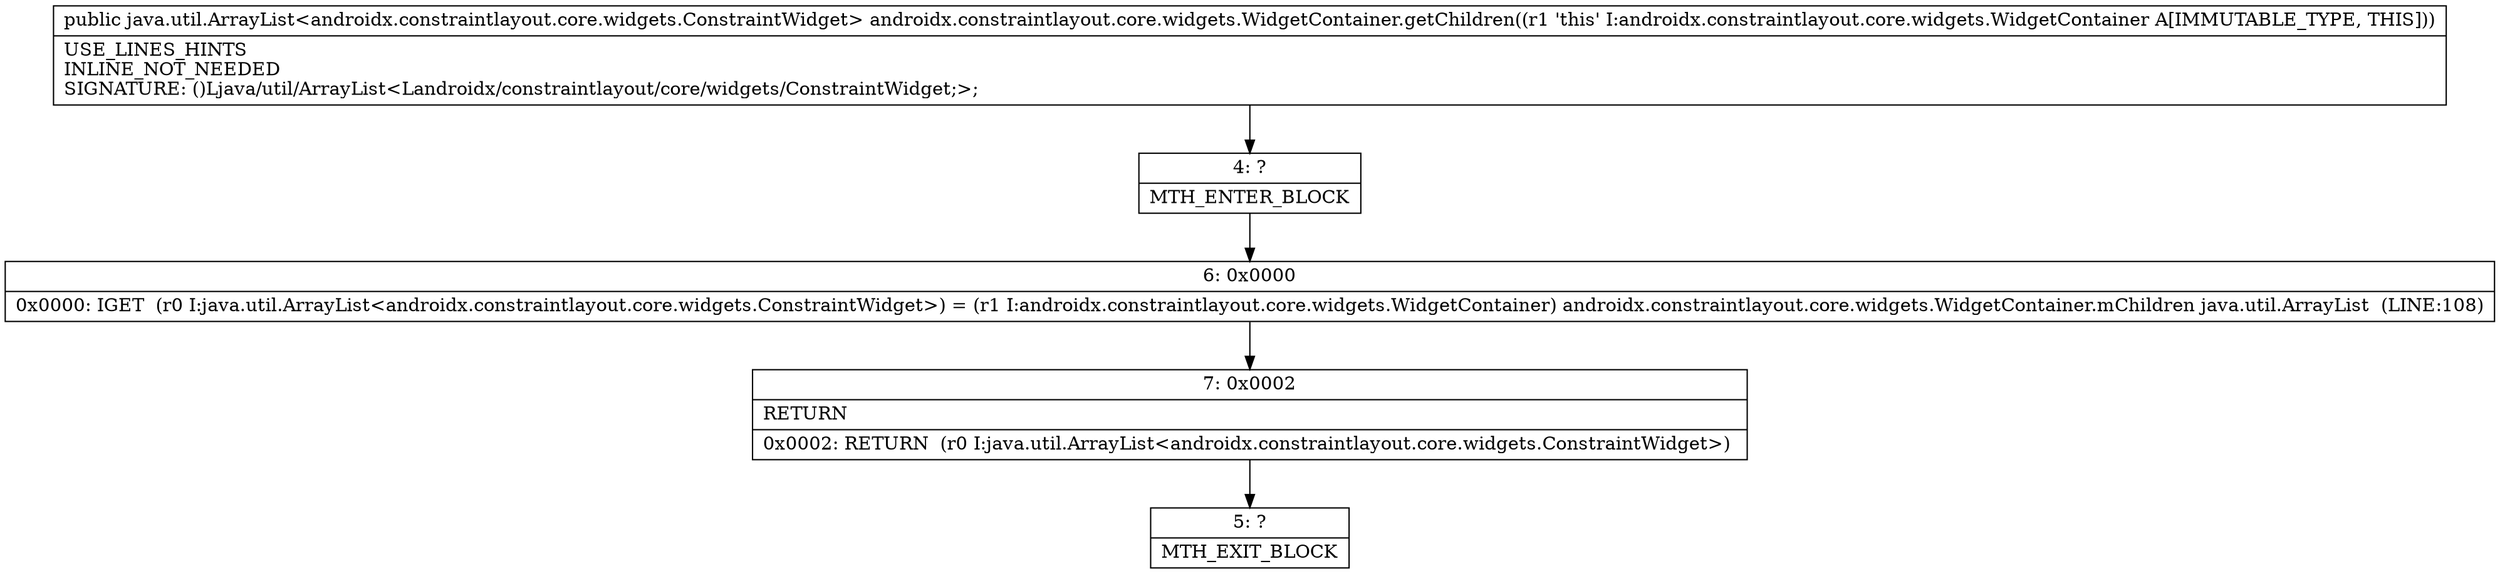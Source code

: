 digraph "CFG forandroidx.constraintlayout.core.widgets.WidgetContainer.getChildren()Ljava\/util\/ArrayList;" {
Node_4 [shape=record,label="{4\:\ ?|MTH_ENTER_BLOCK\l}"];
Node_6 [shape=record,label="{6\:\ 0x0000|0x0000: IGET  (r0 I:java.util.ArrayList\<androidx.constraintlayout.core.widgets.ConstraintWidget\>) = (r1 I:androidx.constraintlayout.core.widgets.WidgetContainer) androidx.constraintlayout.core.widgets.WidgetContainer.mChildren java.util.ArrayList  (LINE:108)\l}"];
Node_7 [shape=record,label="{7\:\ 0x0002|RETURN\l|0x0002: RETURN  (r0 I:java.util.ArrayList\<androidx.constraintlayout.core.widgets.ConstraintWidget\>) \l}"];
Node_5 [shape=record,label="{5\:\ ?|MTH_EXIT_BLOCK\l}"];
MethodNode[shape=record,label="{public java.util.ArrayList\<androidx.constraintlayout.core.widgets.ConstraintWidget\> androidx.constraintlayout.core.widgets.WidgetContainer.getChildren((r1 'this' I:androidx.constraintlayout.core.widgets.WidgetContainer A[IMMUTABLE_TYPE, THIS]))  | USE_LINES_HINTS\lINLINE_NOT_NEEDED\lSIGNATURE: ()Ljava\/util\/ArrayList\<Landroidx\/constraintlayout\/core\/widgets\/ConstraintWidget;\>;\l}"];
MethodNode -> Node_4;Node_4 -> Node_6;
Node_6 -> Node_7;
Node_7 -> Node_5;
}


